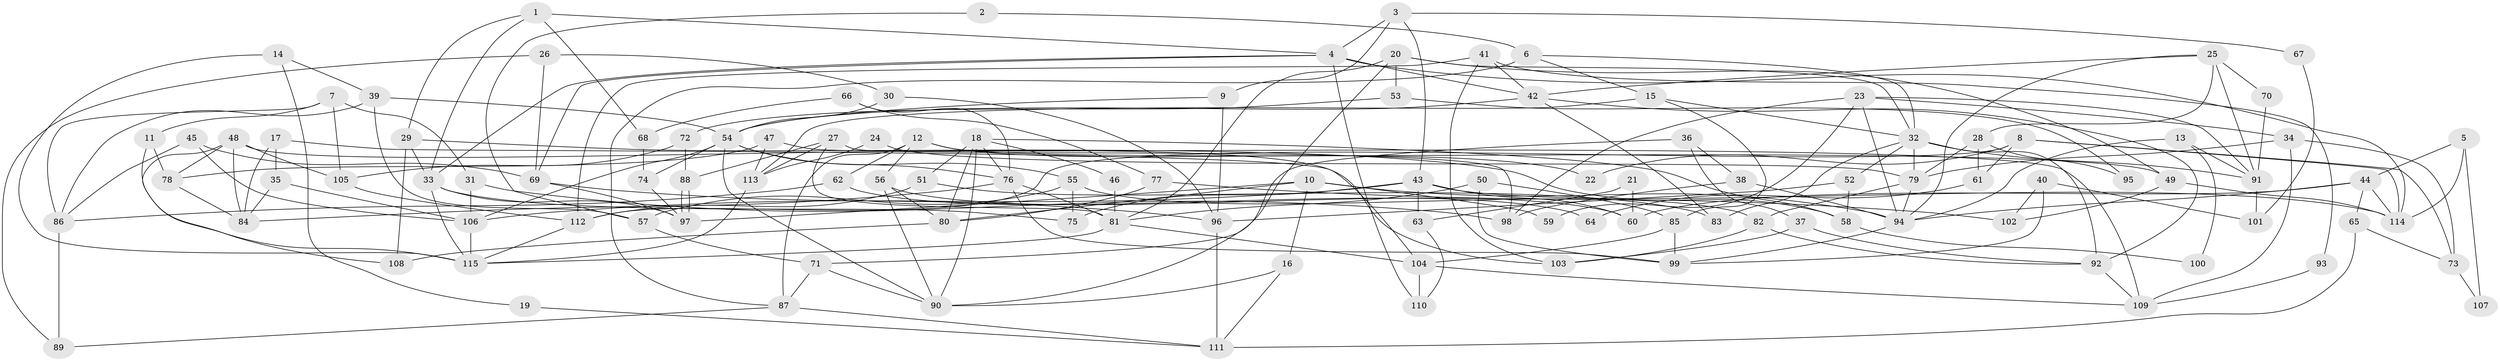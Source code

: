 // coarse degree distribution, {4: 0.2328767123287671, 7: 0.1232876712328767, 10: 0.0410958904109589, 3: 0.2054794520547945, 5: 0.0684931506849315, 8: 0.0821917808219178, 6: 0.136986301369863, 2: 0.0958904109589041, 11: 0.0136986301369863}
// Generated by graph-tools (version 1.1) at 2025/23/03/03/25 07:23:59]
// undirected, 115 vertices, 230 edges
graph export_dot {
graph [start="1"]
  node [color=gray90,style=filled];
  1;
  2;
  3;
  4;
  5;
  6;
  7;
  8;
  9;
  10;
  11;
  12;
  13;
  14;
  15;
  16;
  17;
  18;
  19;
  20;
  21;
  22;
  23;
  24;
  25;
  26;
  27;
  28;
  29;
  30;
  31;
  32;
  33;
  34;
  35;
  36;
  37;
  38;
  39;
  40;
  41;
  42;
  43;
  44;
  45;
  46;
  47;
  48;
  49;
  50;
  51;
  52;
  53;
  54;
  55;
  56;
  57;
  58;
  59;
  60;
  61;
  62;
  63;
  64;
  65;
  66;
  67;
  68;
  69;
  70;
  71;
  72;
  73;
  74;
  75;
  76;
  77;
  78;
  79;
  80;
  81;
  82;
  83;
  84;
  85;
  86;
  87;
  88;
  89;
  90;
  91;
  92;
  93;
  94;
  95;
  96;
  97;
  98;
  99;
  100;
  101;
  102;
  103;
  104;
  105;
  106;
  107;
  108;
  109;
  110;
  111;
  112;
  113;
  114;
  115;
  1 -- 4;
  1 -- 29;
  1 -- 33;
  1 -- 68;
  2 -- 57;
  2 -- 6;
  3 -- 4;
  3 -- 43;
  3 -- 9;
  3 -- 67;
  4 -- 114;
  4 -- 33;
  4 -- 42;
  4 -- 69;
  4 -- 110;
  5 -- 44;
  5 -- 114;
  5 -- 107;
  6 -- 32;
  6 -- 15;
  6 -- 87;
  7 -- 105;
  7 -- 11;
  7 -- 31;
  7 -- 86;
  8 -- 73;
  8 -- 114;
  8 -- 22;
  8 -- 61;
  8 -- 112;
  9 -- 54;
  9 -- 96;
  10 -- 94;
  10 -- 97;
  10 -- 16;
  10 -- 59;
  10 -- 80;
  11 -- 78;
  11 -- 115;
  12 -- 87;
  12 -- 56;
  12 -- 22;
  12 -- 49;
  12 -- 62;
  13 -- 91;
  13 -- 94;
  13 -- 100;
  14 -- 115;
  14 -- 39;
  14 -- 19;
  15 -- 85;
  15 -- 32;
  15 -- 113;
  16 -- 90;
  16 -- 111;
  17 -- 84;
  17 -- 104;
  17 -- 35;
  18 -- 51;
  18 -- 76;
  18 -- 46;
  18 -- 58;
  18 -- 80;
  18 -- 90;
  19 -- 111;
  20 -- 90;
  20 -- 81;
  20 -- 32;
  20 -- 49;
  20 -- 53;
  21 -- 63;
  21 -- 60;
  23 -- 94;
  23 -- 34;
  23 -- 59;
  23 -- 91;
  23 -- 98;
  24 -- 79;
  24 -- 113;
  25 -- 91;
  25 -- 42;
  25 -- 28;
  25 -- 70;
  25 -- 94;
  26 -- 69;
  26 -- 89;
  26 -- 30;
  27 -- 98;
  27 -- 81;
  27 -- 88;
  27 -- 113;
  28 -- 79;
  28 -- 61;
  28 -- 95;
  29 -- 108;
  29 -- 33;
  29 -- 58;
  30 -- 96;
  30 -- 54;
  31 -- 106;
  31 -- 98;
  32 -- 52;
  32 -- 79;
  32 -- 83;
  32 -- 91;
  32 -- 92;
  33 -- 115;
  33 -- 75;
  33 -- 97;
  34 -- 79;
  34 -- 109;
  34 -- 73;
  35 -- 106;
  35 -- 84;
  36 -- 38;
  36 -- 71;
  36 -- 37;
  37 -- 92;
  37 -- 103;
  38 -- 98;
  38 -- 94;
  39 -- 54;
  39 -- 86;
  39 -- 57;
  40 -- 102;
  40 -- 99;
  40 -- 101;
  41 -- 42;
  41 -- 112;
  41 -- 93;
  41 -- 103;
  42 -- 92;
  42 -- 54;
  42 -- 83;
  43 -- 114;
  43 -- 75;
  43 -- 60;
  43 -- 63;
  43 -- 106;
  44 -- 60;
  44 -- 94;
  44 -- 65;
  44 -- 114;
  45 -- 69;
  45 -- 106;
  45 -- 86;
  46 -- 81;
  47 -- 113;
  47 -- 109;
  47 -- 78;
  48 -- 103;
  48 -- 84;
  48 -- 78;
  48 -- 105;
  48 -- 108;
  49 -- 102;
  49 -- 114;
  50 -- 99;
  50 -- 81;
  50 -- 85;
  51 -- 112;
  51 -- 83;
  52 -- 96;
  52 -- 58;
  53 -- 72;
  53 -- 95;
  54 -- 55;
  54 -- 74;
  54 -- 76;
  54 -- 90;
  54 -- 106;
  55 -- 57;
  55 -- 75;
  55 -- 82;
  56 -- 80;
  56 -- 90;
  56 -- 60;
  57 -- 71;
  58 -- 100;
  61 -- 64;
  62 -- 86;
  62 -- 64;
  63 -- 110;
  65 -- 111;
  65 -- 73;
  66 -- 68;
  66 -- 76;
  66 -- 77;
  67 -- 101;
  68 -- 74;
  69 -- 97;
  69 -- 96;
  70 -- 91;
  71 -- 90;
  71 -- 87;
  72 -- 105;
  72 -- 88;
  73 -- 107;
  74 -- 97;
  76 -- 84;
  76 -- 81;
  76 -- 99;
  77 -- 80;
  77 -- 102;
  78 -- 84;
  79 -- 82;
  79 -- 94;
  80 -- 108;
  81 -- 115;
  81 -- 104;
  82 -- 103;
  82 -- 92;
  85 -- 99;
  85 -- 104;
  86 -- 89;
  87 -- 111;
  87 -- 89;
  88 -- 97;
  88 -- 97;
  91 -- 101;
  92 -- 109;
  93 -- 109;
  94 -- 99;
  96 -- 111;
  104 -- 109;
  104 -- 110;
  105 -- 112;
  106 -- 115;
  112 -- 115;
  113 -- 115;
}
